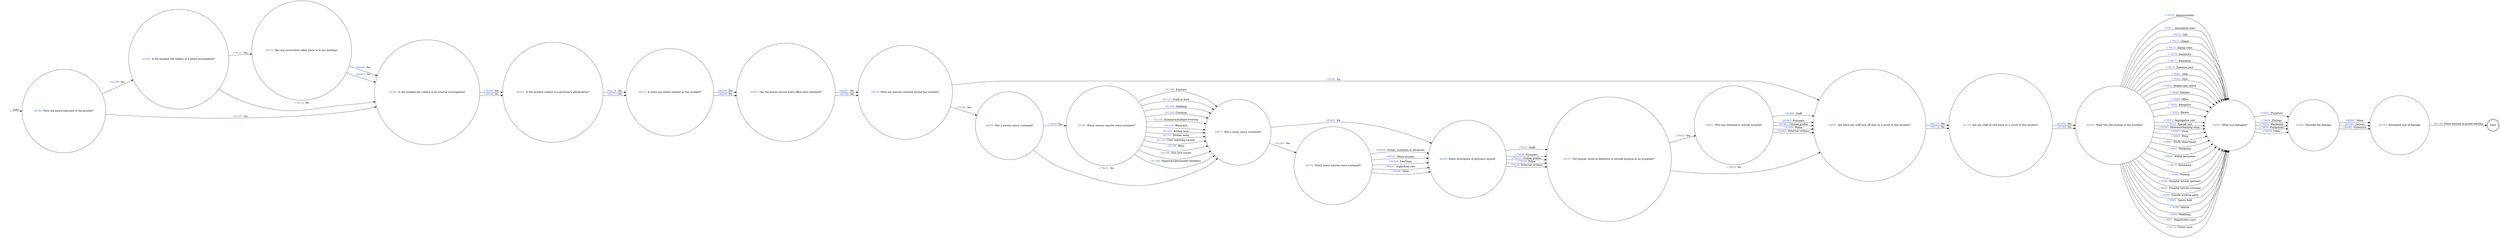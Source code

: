 digraph DAMAGE {
  rankdir=LR;
  node [shape = circle];
  START_NODE [label="", shape=none];
  START_NODE -> 44784 [label = "start"];
  END_NODE [label="END", shape="doublecircle"];
  44167 [label = < <FONT COLOR="royalblue">44167 </FONT> Did injuries result in detention in outside hospital as an in-patient? >];
  44167 -> 45002 [label = < <FONT COLOR="royalblue">179054 </FONT> Yes >];
  44167 -> 44655 [label = < <FONT COLOR="royalblue">179055 </FONT> No >];
  44190 [label = < <FONT COLOR="royalblue">44190 </FONT> Is the incident the subject of a police investigation? >];
  44190 -> 44572 [label = < <FONT COLOR="royalblue">179113 </FONT> Yes >];
  44190 -> 44200 [label = < <FONT COLOR="royalblue">179114 </FONT> No >];
  44200 [label = < <FONT COLOR="royalblue">44200 </FONT> Is the incident the subject of an internal investigation? >];
  44200 -> 45050 [label = < <FONT COLOR="royalblue">179166 </FONT> Yes >];
  44200 -> 45050 [label = < <FONT COLOR="royalblue">179165 </FONT> No >];
  44230 [label = < <FONT COLOR="royalblue">44230 </FONT> Enter description of person(s) injured >];
  44230 -> 44167 [label = < <FONT COLOR="royalblue">179247 </FONT> Staff >];
  44230 -> 44167 [label = < <FONT COLOR="royalblue">179246 </FONT> Prisoners >];
  44230 -> 44167 [label = < <FONT COLOR="royalblue">179243 </FONT> Civilian grades >];
  44230 -> 44167 [label = < <FONT COLOR="royalblue">179245 </FONT> Police >];
  44230 -> 44167 [label = < <FONT COLOR="royalblue">179244 </FONT> External civilians >];
  44295 [label = < <FONT COLOR="royalblue">44295 </FONT> Was a serious injury sustained? >];
  44295 -> 44785 [label = < <FONT COLOR="royalblue">179430 </FONT> Yes >];
  44295 -> 44971 [label = < <FONT COLOR="royalblue">179431 </FONT> No >];
  44324 [label = < <FONT COLOR="royalblue">44324 </FONT> What was the location of the incident? >];
  44324 -> 44343 [label = < <FONT COLOR="royalblue">179570 </FONT> Administration >];
  44324 -> 44343 [label = < <FONT COLOR="royalblue">179571 </FONT> Association area >];
  44324 -> 44343 [label = < <FONT COLOR="royalblue">179572 </FONT> Cell >];
  44324 -> 44343 [label = < <FONT COLOR="royalblue">179573 </FONT> Chapel >];
  44324 -> 44343 [label = < <FONT COLOR="royalblue">179575 </FONT> Dining room >];
  44324 -> 44343 [label = < <FONT COLOR="royalblue">179576 </FONT> Dormitory >];
  44324 -> 44343 [label = < <FONT COLOR="royalblue">179577 </FONT> Education >];
  44324 -> 44343 [label = < <FONT COLOR="royalblue">179579 </FONT> Exercise yard >];
  44324 -> 44343 [label = < <FONT COLOR="royalblue">179581 </FONT> Gate >];
  44324 -> 44343 [label = < <FONT COLOR="royalblue">179582 </FONT> Gym >];
  44324 -> 44343 [label = < <FONT COLOR="royalblue">179583 </FONT> Health care centre >];
  44324 -> 44343 [label = < <FONT COLOR="royalblue">179586 </FONT> Kitchen >];
  44324 -> 44343 [label = < <FONT COLOR="royalblue">179588 </FONT> Office >];
  44324 -> 44343 [label = < <FONT COLOR="royalblue">179590 </FONT> Reception >];
  44324 -> 44343 [label = < <FONT COLOR="royalblue">179591 </FONT> Recess >];
  44324 -> 44343 [label = < <FONT COLOR="royalblue">179592 </FONT> Segregation unit >];
  44324 -> 44343 [label = < <FONT COLOR="royalblue">179594 </FONT> Special unit >];
  44324 -> 44343 [label = < <FONT COLOR="royalblue">179593 </FONT> Showers/changing room >];
  44324 -> 44343 [label = < <FONT COLOR="royalblue">179597 </FONT> Visits >];
  44324 -> 44343 [label = < <FONT COLOR="royalblue">179599 </FONT> Wing >];
  44324 -> 44343 [label = < <FONT COLOR="royalblue">179601 </FONT> Works department >];
  44324 -> 44343 [label = < <FONT COLOR="royalblue">179602 </FONT> Workshop >];
  44324 -> 44343 [label = < <FONT COLOR="royalblue">179600 </FONT> Within perimeter >];
  44324 -> 44343 [label = < <FONT COLOR="royalblue">179578 </FONT> Elsewhere >];
  44324 -> 44343 [label = < <FONT COLOR="royalblue">179580 </FONT> Funeral >];
  44324 -> 44343 [label = < <FONT COLOR="royalblue">179584 </FONT> Hospital outside (patient) >];
  44324 -> 44343 [label = < <FONT COLOR="royalblue">179585 </FONT> Hospital outside (visiting) >];
  44324 -> 44343 [label = < <FONT COLOR="royalblue">179589 </FONT> Outside working party >];
  44324 -> 44343 [label = < <FONT COLOR="royalblue">179595 </FONT> Sports field >];
  44324 -> 44343 [label = < <FONT COLOR="royalblue">179596 </FONT> Vehicle >];
  44324 -> 44343 [label = < <FONT COLOR="royalblue">179598 </FONT> Weddings >];
  44324 -> 44343 [label = < <FONT COLOR="royalblue">179587 </FONT> Magistrates court >];
  44324 -> 44343 [label = < <FONT COLOR="royalblue">179574 </FONT> Crown court >];
  44343 [label = < <FONT COLOR="royalblue">44343 </FONT> What was damaged? >];
  44343 -> 44466 [label = < <FONT COLOR="royalblue">179657 </FONT> Furniture >];
  44343 -> 44466 [label = < <FONT COLOR="royalblue">179656 </FONT> Fittings >];
  44343 -> 44466 [label = < <FONT COLOR="royalblue">179658 </FONT> Machinery >];
  44343 -> 44466 [label = < <FONT COLOR="royalblue">179655 </FONT> Equipment >];
  44343 -> 44466 [label = < <FONT COLOR="royalblue">179659 </FONT> Other >];
  44379 [label = < <FONT COLOR="royalblue">44379 </FONT> Were any injuries received during this incident? >];
  44379 -> 44295 [label = < <FONT COLOR="royalblue">179784 </FONT> Yes >];
  44379 -> 44655 [label = < <FONT COLOR="royalblue">179785 </FONT> No >];
  44466 [label = < <FONT COLOR="royalblue">44466 </FONT> Describe the damage >];
  44466 -> 44763 [label = < <FONT COLOR="royalblue">180083 </FONT> Minor >];
  44466 -> 44763 [label = < <FONT COLOR="royalblue">180084 </FONT> Serious >];
  44466 -> 44763 [label = < <FONT COLOR="royalblue">180082 </FONT> Extensive >];
  44512 [label = < <FONT COLOR="royalblue">44512 </FONT> Is there any media interest in this incident? >];
  44512 -> 45082 [label = < <FONT COLOR="royalblue">180259 </FONT> Yes >];
  44512 -> 45082 [label = < <FONT COLOR="royalblue">180258 </FONT> No >];
  44572 [label = < <FONT COLOR="royalblue">44572 </FONT> Has any prosecution taken place or is any pending? >];
  44572 -> 44200 [label = < <FONT COLOR="royalblue">180492 </FONT> Yes >];
  44572 -> 44200 [label = < <FONT COLOR="royalblue">180491 </FONT> No >];
  44576 [label = < <FONT COLOR="royalblue">44576 </FONT> Which minor injuries were sustained? >];
  44576 -> 44230 [label = < <FONT COLOR="royalblue">180504 </FONT> Grazes, scratches or abrasions >];
  44576 -> 44230 [label = < <FONT COLOR="royalblue">180505 </FONT> Minor bruises >];
  44576 -> 44230 [label = < <FONT COLOR="royalblue">180508 </FONT> Swellings >];
  44576 -> 44230 [label = < <FONT COLOR="royalblue">180507 </FONT> Superficial cuts >];
  44576 -> 44230 [label = < <FONT COLOR="royalblue">180506 </FONT> Other >];
  44655 [label = < <FONT COLOR="royalblue">44655 </FONT> Are there any staff now off duty as a result of this incident? >];
  44655 -> 44735 [label = < <FONT COLOR="royalblue">180775 </FONT> Yes >];
  44655 -> 44735 [label = < <FONT COLOR="royalblue">180774 </FONT> No >];
  44735 [label = < <FONT COLOR="royalblue">44735 </FONT> Are any staff on sick leave as a result of this incident? >];
  44735 -> 44324 [label = < <FONT COLOR="royalblue">181070 </FONT> Yes >];
  44735 -> 44324 [label = < <FONT COLOR="royalblue">181069 </FONT> No >];
  44763 [label = < <FONT COLOR="royalblue">44763 </FONT> Estimated cost of damage >];
  44763 -> END_NODE [label = < <FONT COLOR="royalblue">181140 </FONT> Enter amount in pound sterling >];
  44784 [label = < <FONT COLOR="royalblue">44784 </FONT> Were the police informed of the incident? >];
  44784 -> 44190 [label = < <FONT COLOR="royalblue">181186 </FONT> Yes >];
  44784 -> 44200 [label = < <FONT COLOR="royalblue">181187 </FONT> No >];
  44785 [label = < <FONT COLOR="royalblue">44785 </FONT> Which serious injuries were sustained? >];
  44785 -> 44971 [label = < <FONT COLOR="royalblue">181195 </FONT> Fracture >];
  44785 -> 44971 [label = < <FONT COLOR="royalblue">181197 </FONT> Scald or burn >];
  44785 -> 44971 [label = < <FONT COLOR="royalblue">181198 </FONT> Stabbing >];
  44785 -> 44971 [label = < <FONT COLOR="royalblue">181192 </FONT> Crushing >];
  44785 -> 44971 [label = < <FONT COLOR="royalblue">181194 </FONT> Extensive/multiple bruising >];
  44785 -> 44971 [label = < <FONT COLOR="royalblue">181189 </FONT> Black eye >];
  44785 -> 44971 [label = < <FONT COLOR="royalblue">181190 </FONT> Broken nose >];
  44785 -> 44971 [label = < <FONT COLOR="royalblue">181191 </FONT> Broken teeth >];
  44785 -> 44971 [label = < <FONT COLOR="royalblue">181193 </FONT> Cuts requiring sutures >];
  44785 -> 44971 [label = < <FONT COLOR="royalblue">181188 </FONT> Bites >];
  44785 -> 44971 [label = < <FONT COLOR="royalblue">181196 </FONT> Gun shot wound >];
  44785 -> 44971 [label = < <FONT COLOR="royalblue">181199 </FONT> Temporary/permanent blindness >];
  44971 [label = < <FONT COLOR="royalblue">44971 </FONT> Was a minor injury sustained? >];
  44971 -> 44576 [label = < <FONT COLOR="royalblue">181864 </FONT> Yes >];
  44971 -> 44230 [label = < <FONT COLOR="royalblue">181865 </FONT> No >];
  45002 [label = < <FONT COLOR="royalblue">45002 </FONT> Who was detained in outside hospital? >];
  45002 -> 44655 [label = < <FONT COLOR="royalblue">181966 </FONT> Staff >];
  45002 -> 44655 [label = < <FONT COLOR="royalblue">181965 </FONT> Prisoners >];
  45002 -> 44655 [label = < <FONT COLOR="royalblue">181962 </FONT> Civilian grades >];
  45002 -> 44655 [label = < <FONT COLOR="royalblue">181964 </FONT> Police >];
  45002 -> 44655 [label = < <FONT COLOR="royalblue">181963 </FONT> External civilians >];
  45050 [label = < <FONT COLOR="royalblue">45050 </FONT> Is the incident subject to a governor's adjudication? >];
  45050 -> 44512 [label = < <FONT COLOR="royalblue">182174 </FONT> Yes >];
  45050 -> 44512 [label = < <FONT COLOR="royalblue">182173 </FONT> No >];
  45082 [label = < <FONT COLOR="royalblue">45082 </FONT> Has the prison service press office been informed? >];
  45082 -> 44379 [label = < <FONT COLOR="royalblue">182287 </FONT> Yes >];
  45082 -> 44379 [label = < <FONT COLOR="royalblue">182286 </FONT> No >];
}
